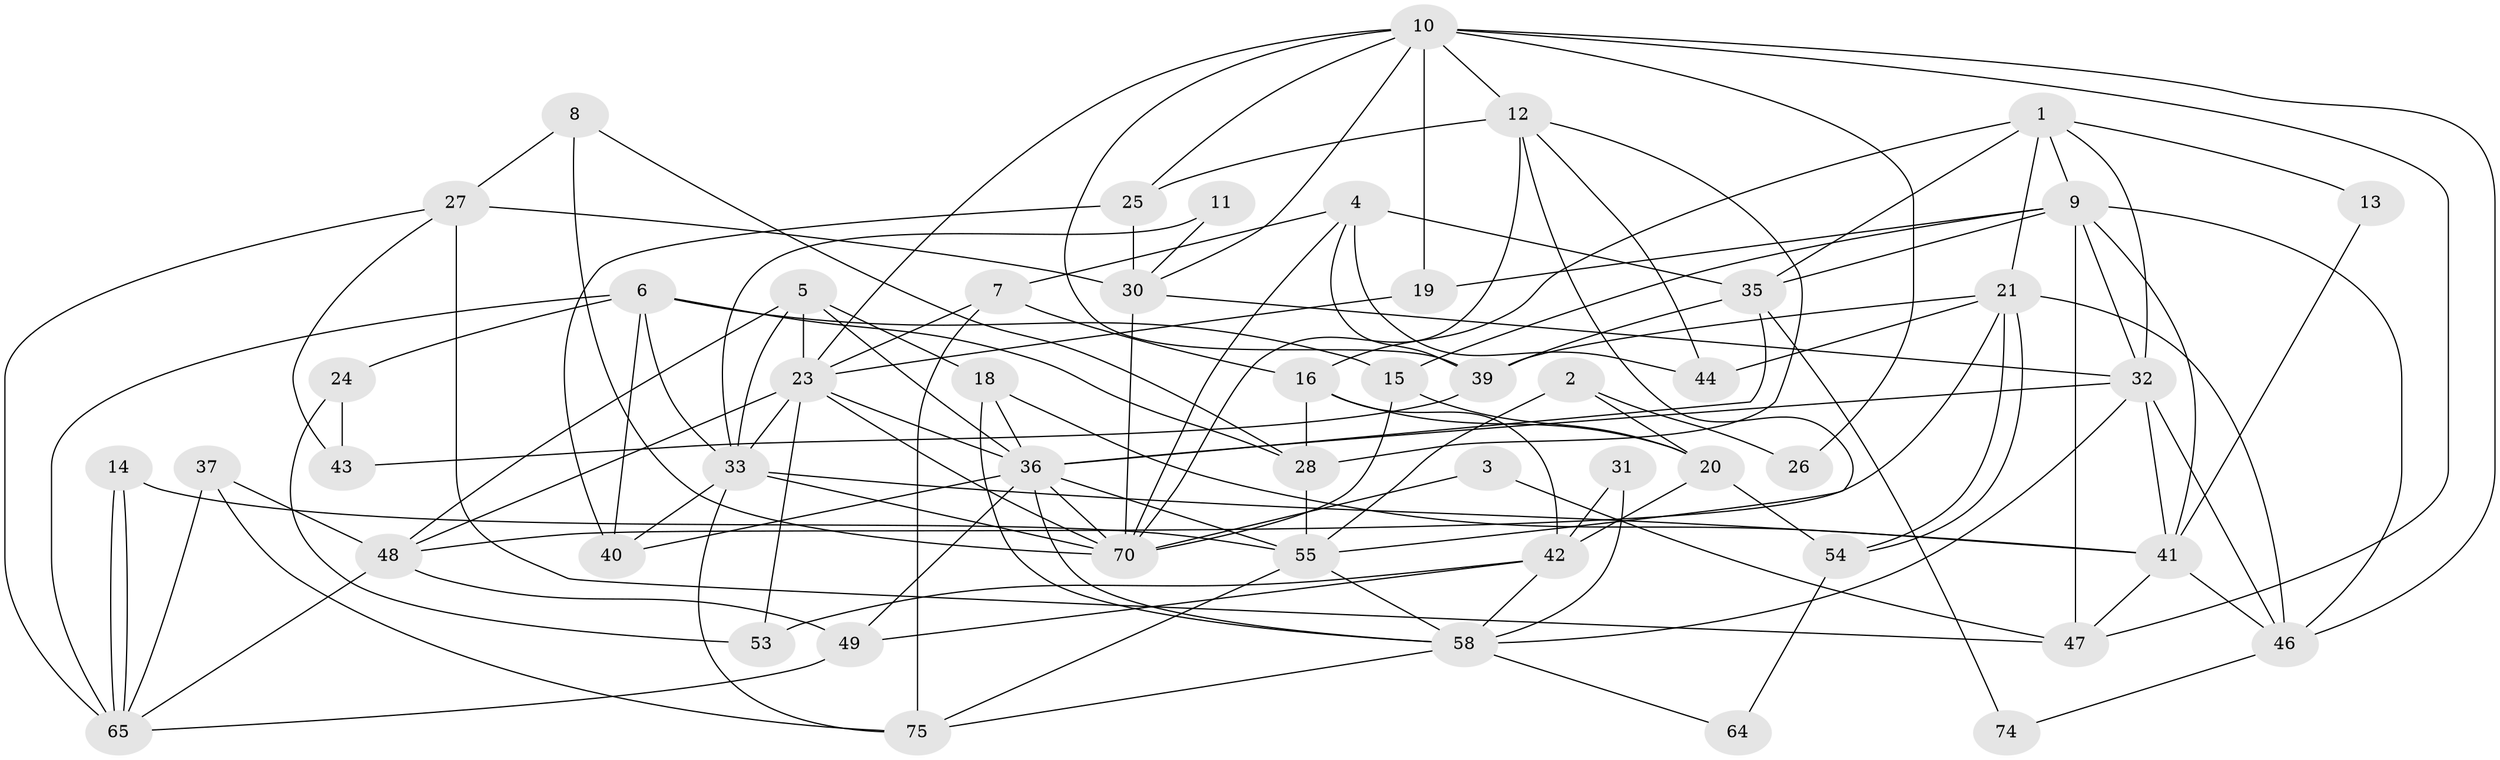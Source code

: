 // Generated by graph-tools (version 1.1) at 2025/24/03/03/25 07:24:02]
// undirected, 52 vertices, 129 edges
graph export_dot {
graph [start="1"]
  node [color=gray90,style=filled];
  1 [super="+52"];
  2;
  3;
  4 [super="+22"];
  5 [super="+17"];
  6 [super="+50"];
  7;
  8;
  9 [super="+29"];
  10 [super="+72"];
  11;
  12;
  13;
  14;
  15;
  16 [super="+79"];
  18 [super="+34"];
  19;
  20 [super="+61"];
  21 [super="+59"];
  23 [super="+80"];
  24;
  25 [super="+73"];
  26;
  27;
  28 [super="+69"];
  30 [super="+82"];
  31;
  32 [super="+63"];
  33 [super="+38"];
  35 [super="+62"];
  36 [super="+68"];
  37;
  39 [super="+60"];
  40;
  41 [super="+67"];
  42 [super="+76"];
  43 [super="+45"];
  44;
  46 [super="+66"];
  47 [super="+57"];
  48 [super="+56"];
  49 [super="+51"];
  53;
  54;
  55 [super="+77"];
  58 [super="+81"];
  64;
  65 [super="+71"];
  70 [super="+78"];
  74;
  75;
  1 -- 9;
  1 -- 35;
  1 -- 16;
  1 -- 32;
  1 -- 21;
  1 -- 13;
  2 -- 55;
  2 -- 26;
  2 -- 20;
  3 -- 47;
  3 -- 70;
  4 -- 35;
  4 -- 39;
  4 -- 70;
  4 -- 44;
  4 -- 7;
  5 -- 23;
  5 -- 18;
  5 -- 48;
  5 -- 33;
  5 -- 36;
  6 -- 15;
  6 -- 40;
  6 -- 65;
  6 -- 24;
  6 -- 33;
  6 -- 28;
  7 -- 75;
  7 -- 16;
  7 -- 23;
  8 -- 27;
  8 -- 28;
  8 -- 70;
  9 -- 47;
  9 -- 15;
  9 -- 46;
  9 -- 41 [weight=2];
  9 -- 19;
  9 -- 35;
  9 -- 32;
  10 -- 23;
  10 -- 26;
  10 -- 39;
  10 -- 19;
  10 -- 30;
  10 -- 25;
  10 -- 12;
  10 -- 46;
  10 -- 47;
  11 -- 33;
  11 -- 30;
  12 -- 55;
  12 -- 28;
  12 -- 44;
  12 -- 25;
  12 -- 70;
  13 -- 41;
  14 -- 65;
  14 -- 65;
  14 -- 55;
  15 -- 20;
  15 -- 70;
  16 -- 28;
  16 -- 20;
  16 -- 42;
  18 -- 41;
  18 -- 58;
  18 -- 36;
  19 -- 23;
  20 -- 54;
  20 -- 42 [weight=2];
  21 -- 54;
  21 -- 54;
  21 -- 39;
  21 -- 44;
  21 -- 46;
  21 -- 48;
  23 -- 48;
  23 -- 70;
  23 -- 36;
  23 -- 53;
  23 -- 33;
  24 -- 53;
  24 -- 43;
  25 -- 40;
  25 -- 30;
  27 -- 65;
  27 -- 43;
  27 -- 47;
  27 -- 30;
  28 -- 55 [weight=2];
  30 -- 32;
  30 -- 70;
  31 -- 58;
  31 -- 42;
  32 -- 36;
  32 -- 58;
  32 -- 41;
  32 -- 46;
  33 -- 40;
  33 -- 41 [weight=2];
  33 -- 75;
  33 -- 70;
  35 -- 36;
  35 -- 74;
  35 -- 39;
  36 -- 40;
  36 -- 49;
  36 -- 55;
  36 -- 58;
  36 -- 70;
  37 -- 75;
  37 -- 48;
  37 -- 65;
  39 -- 43;
  41 -- 47;
  41 -- 46;
  42 -- 58;
  42 -- 49;
  42 -- 53;
  46 -- 74;
  48 -- 49;
  48 -- 65;
  49 -- 65;
  54 -- 64;
  55 -- 75;
  55 -- 58;
  58 -- 64;
  58 -- 75;
}
